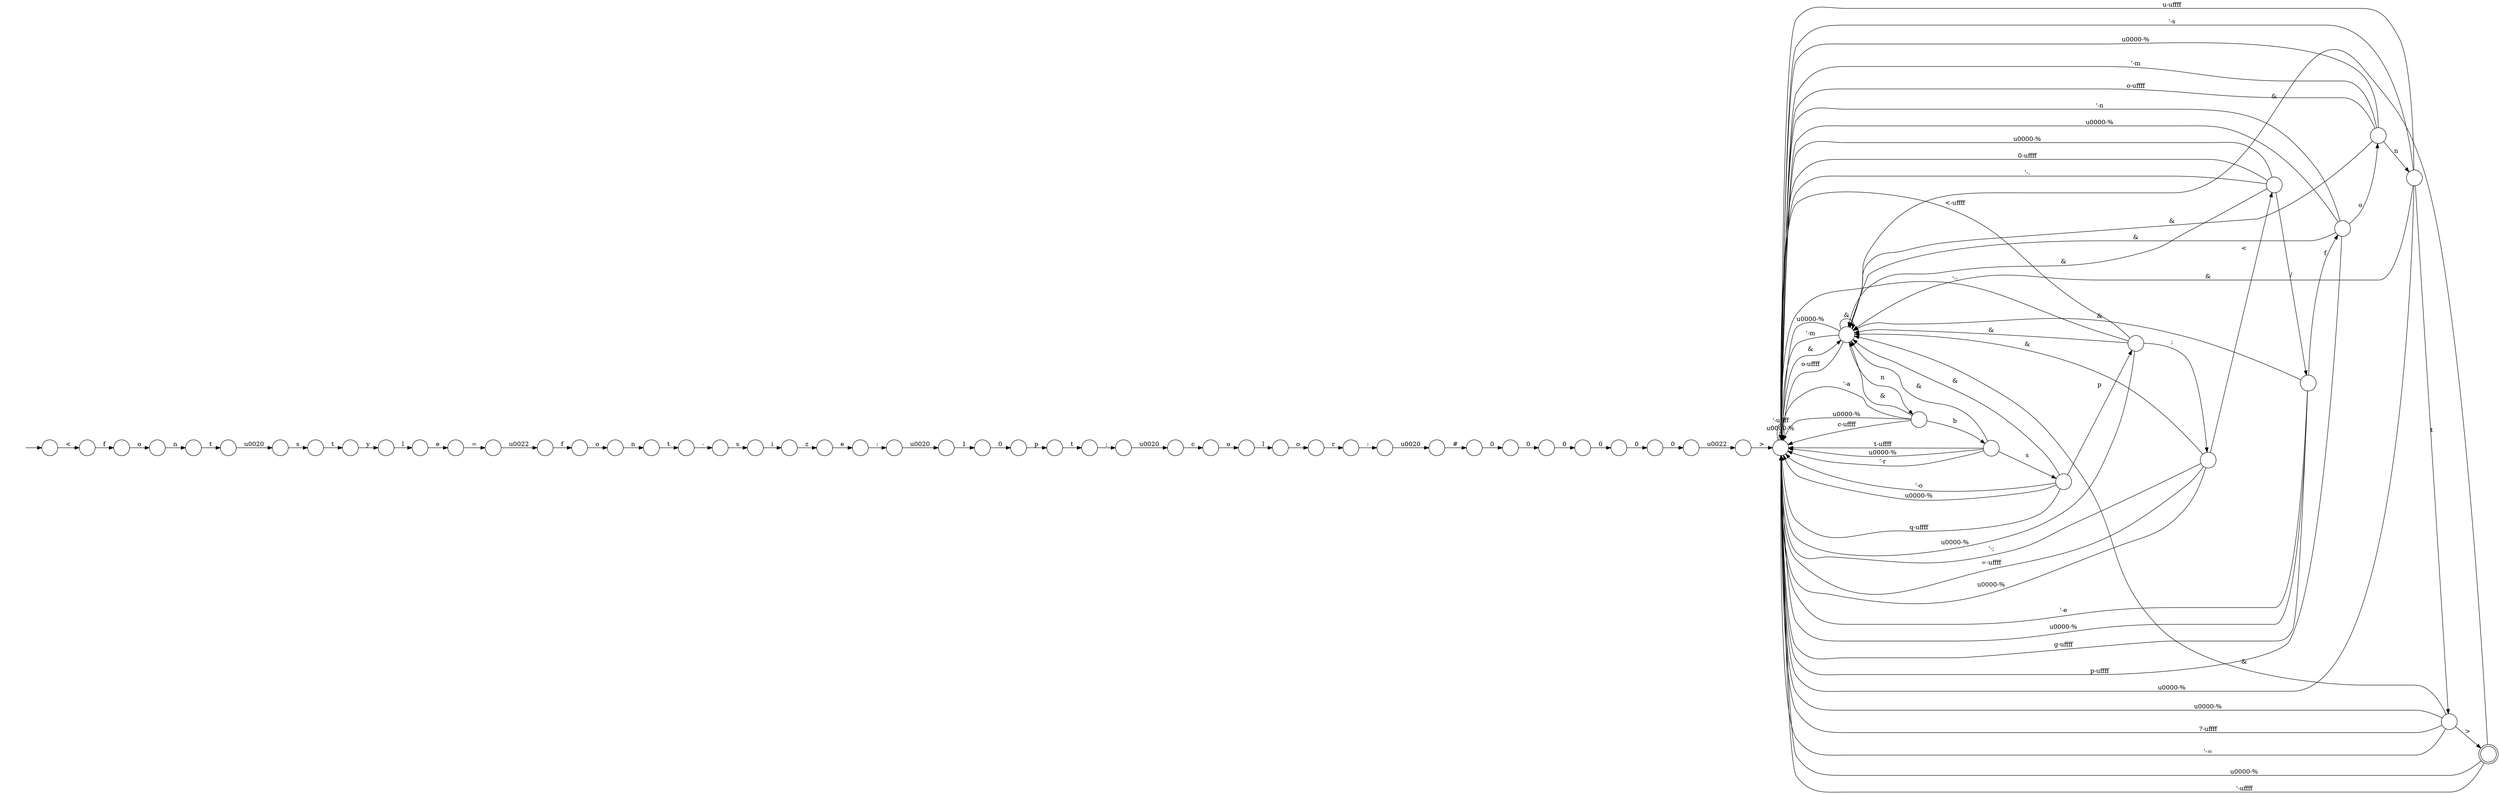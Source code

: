 digraph Automaton {
  rankdir = LR;
  0 [shape=circle,label=""];
  0 -> 28 [label="y"]
  1 [shape=circle,label=""];
  1 -> 29 [label="&"]
  1 -> 15 [label="s"]
  1 -> 39 [label="t-\uffff"]
  1 -> 39 [label="\u0000-%"]
  1 -> 39 [label="'-r"]
  2 [shape=circle,label=""];
  2 -> 17 [label="="]
  3 [shape=circle,label=""];
  3 -> 57 [label=":"]
  4 [shape=circle,label=""];
  4 -> 37 [label="0"]
  5 [shape=circle,label=""];
  5 -> 4 [label="0"]
  6 [shape=circle,label=""];
  6 -> 35 [label="\u0020"]
  7 [shape=circle,label=""];
  7 -> 39 [label="'-;"]
  7 -> 39 [label="=-\uffff"]
  7 -> 29 [label="&"]
  7 -> 39 [label="\u0000-%"]
  7 -> 12 [label="<"]
  8 [shape=circle,label=""];
  initial [shape=plaintext,label=""];
  initial -> 8
  8 -> 32 [label="<"]
  9 [shape=circle,label=""];
  9 -> 16 [label="o"]
  10 [shape=circle,label=""];
  10 -> 34 [label="e"]
  11 [shape=circle,label=""];
  11 -> 29 [label="&"]
  11 -> 42 [label=">"]
  11 -> 39 [label="'-="]
  11 -> 39 [label="\u0000-%"]
  11 -> 39 [label="?-\uffff"]
  12 [shape=circle,label=""];
  12 -> 50 [label="/"]
  12 -> 39 [label="'-."]
  12 -> 29 [label="&"]
  12 -> 39 [label="\u0000-%"]
  12 -> 39 [label="0-\uffff"]
  13 [shape=circle,label=""];
  13 -> 9 [label="c"]
  14 [shape=circle,label=""];
  14 -> 3 [label="r"]
  15 [shape=circle,label=""];
  15 -> 39 [label="q-\uffff"]
  15 -> 39 [label="'-o"]
  15 -> 29 [label="&"]
  15 -> 41 [label="p"]
  15 -> 39 [label="\u0000-%"]
  16 [shape=circle,label=""];
  16 -> 25 [label="l"]
  17 [shape=circle,label=""];
  17 -> 23 [label="\u0022"]
  18 [shape=circle,label=""];
  18 -> 39 [label="p-\uffff"]
  18 -> 39 [label="'-n"]
  18 -> 29 [label="&"]
  18 -> 39 [label="\u0000-%"]
  18 -> 55 [label="o"]
  19 [shape=circle,label=""];
  19 -> 2 [label="e"]
  20 [shape=circle,label=""];
  20 -> 48 [label="0"]
  21 [shape=circle,label=""];
  21 -> 59 [label="i"]
  22 [shape=circle,label=""];
  22 -> 38 [label="t"]
  23 [shape=circle,label=""];
  23 -> 46 [label="f"]
  24 [shape=circle,label=""];
  24 -> 40 [label="\u0020"]
  25 [shape=circle,label=""];
  25 -> 14 [label="o"]
  26 [shape=circle,label=""];
  26 -> 45 [label="o"]
  27 [shape=circle,label=""];
  27 -> 0 [label="t"]
  28 [shape=circle,label=""];
  28 -> 19 [label="l"]
  29 [shape=circle,label=""];
  29 -> 52 [label="n"]
  29 -> 39 [label="o-\uffff"]
  29 -> 29 [label="&"]
  29 -> 39 [label="\u0000-%"]
  29 -> 39 [label="'-m"]
  30 [shape=circle,label=""];
  30 -> 21 [label="s"]
  31 [shape=circle,label=""];
  31 -> 44 [label="\u0022"]
  32 [shape=circle,label=""];
  32 -> 26 [label="f"]
  33 [shape=circle,label=""];
  33 -> 24 [label="t"]
  34 [shape=circle,label=""];
  34 -> 6 [label=":"]
  35 [shape=circle,label=""];
  35 -> 20 [label="1"]
  36 [shape=circle,label=""];
  36 -> 58 [label="t"]
  37 [shape=circle,label=""];
  37 -> 54 [label="0"]
  38 [shape=circle,label=""];
  38 -> 47 [label=";"]
  39 [shape=circle,label=""];
  39 -> 29 [label="&"]
  39 -> 39 [label="\u0000-%"]
  39 -> 39 [label="'-\uffff"]
  40 [shape=circle,label=""];
  40 -> 27 [label="s"]
  41 [shape=circle,label=""];
  41 -> 39 [label="<-\uffff"]
  41 -> 39 [label="'-:"]
  41 -> 29 [label="&"]
  41 -> 7 [label=";"]
  41 -> 39 [label="\u0000-%"]
  42 [shape=doublecircle,label=""];
  42 -> 29 [label="&"]
  42 -> 39 [label="\u0000-%"]
  42 -> 39 [label="'-\uffff"]
  43 [shape=circle,label=""];
  43 -> 31 [label="0"]
  44 [shape=circle,label=""];
  44 -> 39 [label=">"]
  45 [shape=circle,label=""];
  45 -> 33 [label="n"]
  46 [shape=circle,label=""];
  46 -> 56 [label="o"]
  47 [shape=circle,label=""];
  47 -> 13 [label="\u0020"]
  48 [shape=circle,label=""];
  48 -> 22 [label="p"]
  49 [shape=circle,label=""];
  49 -> 5 [label="0"]
  50 [shape=circle,label=""];
  50 -> 18 [label="f"]
  50 -> 29 [label="&"]
  50 -> 39 [label="g-\uffff"]
  50 -> 39 [label="'-e"]
  50 -> 39 [label="\u0000-%"]
  51 [shape=circle,label=""];
  51 -> 29 [label="&"]
  51 -> 11 [label="t"]
  51 -> 39 [label="\u0000-%"]
  51 -> 39 [label="u-\uffff"]
  51 -> 39 [label="'-s"]
  52 [shape=circle,label=""];
  52 -> 39 [label="'-a"]
  52 -> 29 [label="&"]
  52 -> 1 [label="b"]
  52 -> 39 [label="\u0000-%"]
  52 -> 39 [label="c-\uffff"]
  53 [shape=circle,label=""];
  53 -> 49 [label="#"]
  54 [shape=circle,label=""];
  54 -> 43 [label="0"]
  55 [shape=circle,label=""];
  55 -> 51 [label="n"]
  55 -> 39 [label="o-\uffff"]
  55 -> 29 [label="&"]
  55 -> 39 [label="\u0000-%"]
  55 -> 39 [label="'-m"]
  56 [shape=circle,label=""];
  56 -> 36 [label="n"]
  57 [shape=circle,label=""];
  57 -> 53 [label="\u0020"]
  58 [shape=circle,label=""];
  58 -> 30 [label="-"]
  59 [shape=circle,label=""];
  59 -> 10 [label="z"]
}

